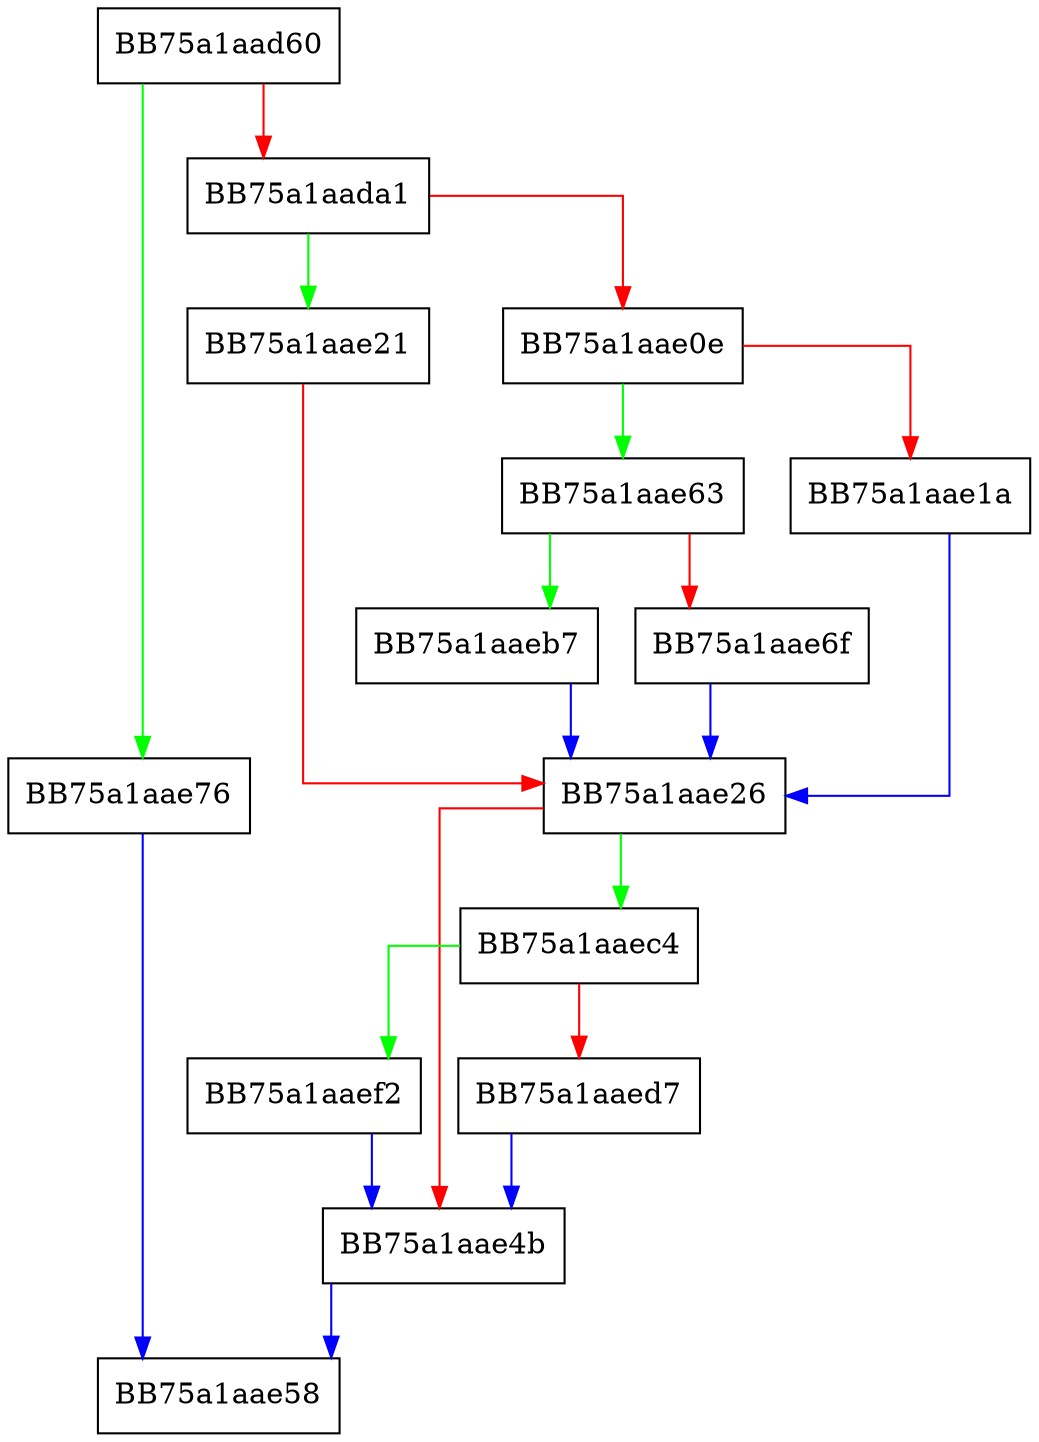 digraph msil_esc_apicall_rpf {
  node [shape="box"];
  graph [splines=ortho];
  BB75a1aad60 -> BB75a1aae76 [color="green"];
  BB75a1aad60 -> BB75a1aada1 [color="red"];
  BB75a1aada1 -> BB75a1aae21 [color="green"];
  BB75a1aada1 -> BB75a1aae0e [color="red"];
  BB75a1aae0e -> BB75a1aae63 [color="green"];
  BB75a1aae0e -> BB75a1aae1a [color="red"];
  BB75a1aae1a -> BB75a1aae26 [color="blue"];
  BB75a1aae21 -> BB75a1aae26 [color="red"];
  BB75a1aae26 -> BB75a1aaec4 [color="green"];
  BB75a1aae26 -> BB75a1aae4b [color="red"];
  BB75a1aae4b -> BB75a1aae58 [color="blue"];
  BB75a1aae63 -> BB75a1aaeb7 [color="green"];
  BB75a1aae63 -> BB75a1aae6f [color="red"];
  BB75a1aae6f -> BB75a1aae26 [color="blue"];
  BB75a1aae76 -> BB75a1aae58 [color="blue"];
  BB75a1aaeb7 -> BB75a1aae26 [color="blue"];
  BB75a1aaec4 -> BB75a1aaef2 [color="green"];
  BB75a1aaec4 -> BB75a1aaed7 [color="red"];
  BB75a1aaed7 -> BB75a1aae4b [color="blue"];
  BB75a1aaef2 -> BB75a1aae4b [color="blue"];
}